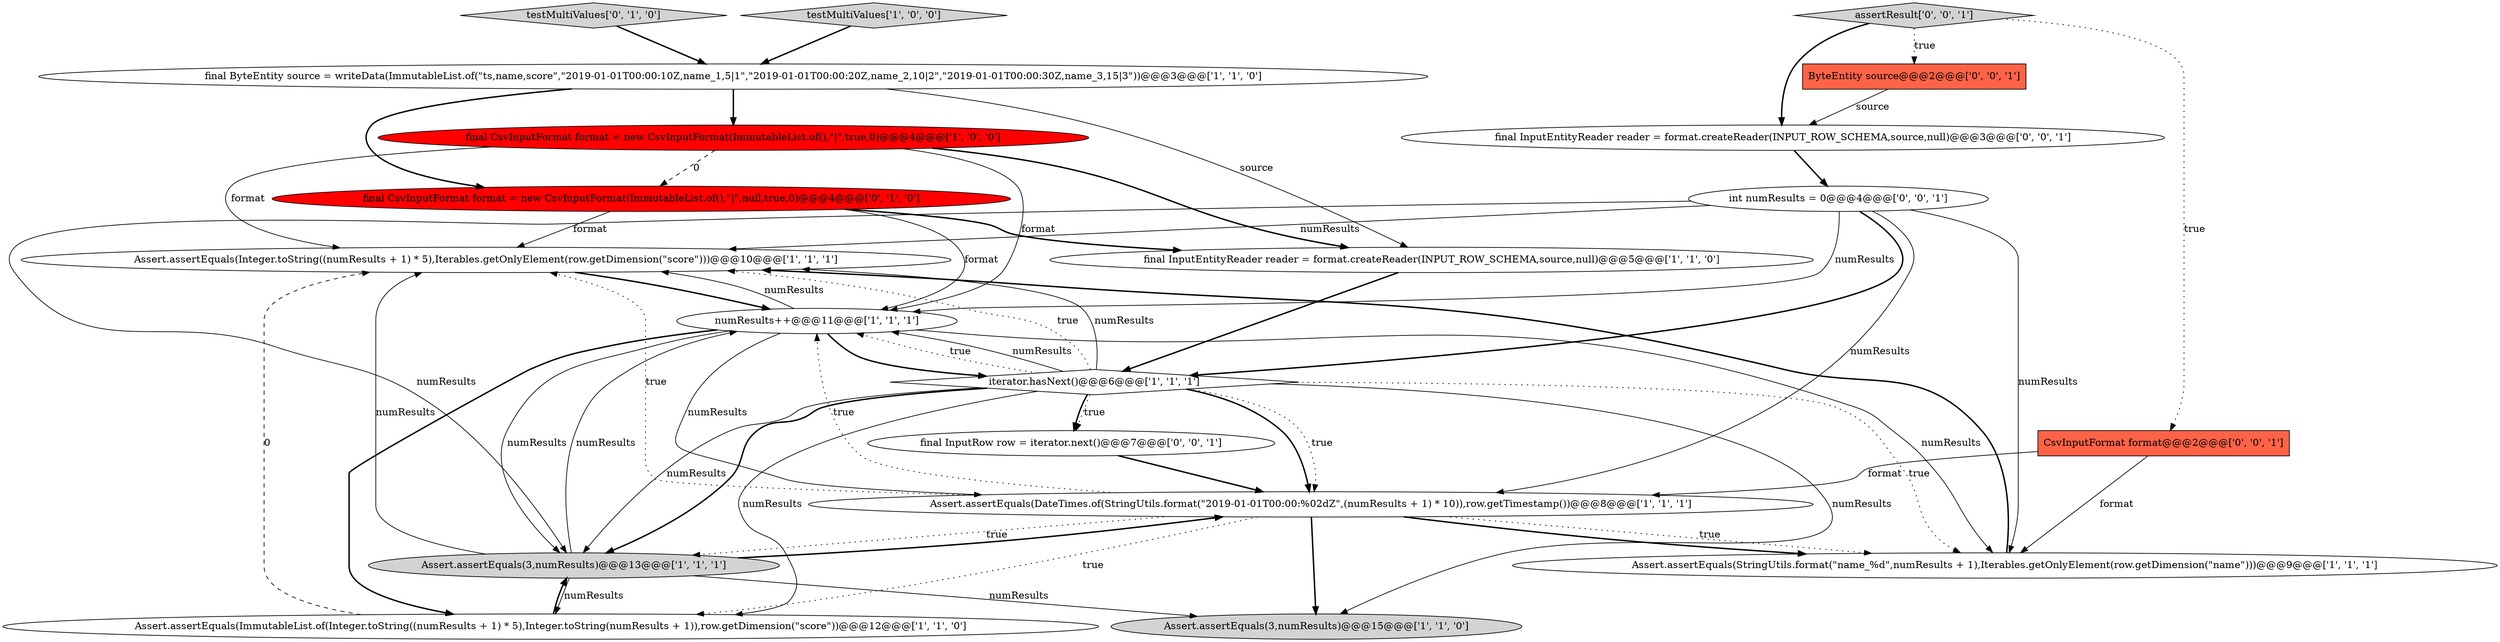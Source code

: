 digraph {
11 [style = filled, label = "Assert.assertEquals(Integer.toString((numResults + 1) * 5),Iterables.getOnlyElement(row.getDimension(\"score\")))@@@10@@@['1', '1', '1']", fillcolor = white, shape = ellipse image = "AAA0AAABBB1BBB"];
15 [style = filled, label = "assertResult['0', '0', '1']", fillcolor = lightgray, shape = diamond image = "AAA0AAABBB3BBB"];
1 [style = filled, label = "testMultiValues['1', '0', '0']", fillcolor = lightgray, shape = diamond image = "AAA0AAABBB1BBB"];
8 [style = filled, label = "final InputEntityReader reader = format.createReader(INPUT_ROW_SCHEMA,source,null)@@@5@@@['1', '1', '0']", fillcolor = white, shape = ellipse image = "AAA0AAABBB1BBB"];
17 [style = filled, label = "ByteEntity source@@@2@@@['0', '0', '1']", fillcolor = tomato, shape = box image = "AAA0AAABBB3BBB"];
19 [style = filled, label = "final InputEntityReader reader = format.createReader(INPUT_ROW_SCHEMA,source,null)@@@3@@@['0', '0', '1']", fillcolor = white, shape = ellipse image = "AAA0AAABBB3BBB"];
13 [style = filled, label = "final CsvInputFormat format = new CsvInputFormat(ImmutableList.of(),\"|\",null,true,0)@@@4@@@['0', '1', '0']", fillcolor = red, shape = ellipse image = "AAA1AAABBB2BBB"];
7 [style = filled, label = "final ByteEntity source = writeData(ImmutableList.of(\"ts,name,score\",\"2019-01-01T00:00:10Z,name_1,5|1\",\"2019-01-01T00:00:20Z,name_2,10|2\",\"2019-01-01T00:00:30Z,name_3,15|3\"))@@@3@@@['1', '1', '0']", fillcolor = white, shape = ellipse image = "AAA0AAABBB1BBB"];
2 [style = filled, label = "numResults++@@@11@@@['1', '1', '1']", fillcolor = white, shape = ellipse image = "AAA0AAABBB1BBB"];
3 [style = filled, label = "Assert.assertEquals(ImmutableList.of(Integer.toString((numResults + 1) * 5),Integer.toString(numResults + 1)),row.getDimension(\"score\"))@@@12@@@['1', '1', '0']", fillcolor = white, shape = ellipse image = "AAA0AAABBB1BBB"];
6 [style = filled, label = "Assert.assertEquals(3,numResults)@@@15@@@['1', '1', '0']", fillcolor = lightgray, shape = ellipse image = "AAA0AAABBB1BBB"];
18 [style = filled, label = "CsvInputFormat format@@@2@@@['0', '0', '1']", fillcolor = tomato, shape = box image = "AAA0AAABBB3BBB"];
0 [style = filled, label = "final CsvInputFormat format = new CsvInputFormat(ImmutableList.of(),\"|\",true,0)@@@4@@@['1', '0', '0']", fillcolor = red, shape = ellipse image = "AAA1AAABBB1BBB"];
5 [style = filled, label = "Assert.assertEquals(3,numResults)@@@13@@@['1', '1', '1']", fillcolor = lightgray, shape = ellipse image = "AAA0AAABBB1BBB"];
14 [style = filled, label = "int numResults = 0@@@4@@@['0', '0', '1']", fillcolor = white, shape = ellipse image = "AAA0AAABBB3BBB"];
9 [style = filled, label = "iterator.hasNext()@@@6@@@['1', '1', '1']", fillcolor = white, shape = diamond image = "AAA0AAABBB1BBB"];
16 [style = filled, label = "final InputRow row = iterator.next()@@@7@@@['0', '0', '1']", fillcolor = white, shape = ellipse image = "AAA0AAABBB3BBB"];
10 [style = filled, label = "Assert.assertEquals(StringUtils.format(\"name_%d\",numResults + 1),Iterables.getOnlyElement(row.getDimension(\"name\")))@@@9@@@['1', '1', '1']", fillcolor = white, shape = ellipse image = "AAA0AAABBB1BBB"];
4 [style = filled, label = "Assert.assertEquals(DateTimes.of(StringUtils.format(\"2019-01-01T00:00:%02dZ\",(numResults + 1) * 10)),row.getTimestamp())@@@8@@@['1', '1', '1']", fillcolor = white, shape = ellipse image = "AAA0AAABBB1BBB"];
12 [style = filled, label = "testMultiValues['0', '1', '0']", fillcolor = lightgray, shape = diamond image = "AAA0AAABBB2BBB"];
7->13 [style = bold, label=""];
4->10 [style = bold, label=""];
5->2 [style = solid, label="numResults"];
2->11 [style = solid, label="numResults"];
4->5 [style = dotted, label="true"];
2->4 [style = solid, label="numResults"];
2->5 [style = solid, label="numResults"];
4->6 [style = bold, label=""];
4->10 [style = dotted, label="true"];
13->2 [style = solid, label="format"];
9->4 [style = bold, label=""];
2->3 [style = bold, label=""];
9->11 [style = dotted, label="true"];
15->18 [style = dotted, label="true"];
14->5 [style = solid, label="numResults"];
4->11 [style = dotted, label="true"];
5->11 [style = solid, label="numResults"];
7->0 [style = bold, label=""];
2->10 [style = solid, label="numResults"];
2->9 [style = bold, label=""];
0->2 [style = solid, label="format"];
15->19 [style = bold, label=""];
14->4 [style = solid, label="numResults"];
1->7 [style = bold, label=""];
14->11 [style = solid, label="numResults"];
12->7 [style = bold, label=""];
9->16 [style = bold, label=""];
11->2 [style = bold, label=""];
14->2 [style = solid, label="numResults"];
9->11 [style = solid, label="numResults"];
13->11 [style = solid, label="format"];
15->17 [style = dotted, label="true"];
9->6 [style = solid, label="numResults"];
14->10 [style = solid, label="numResults"];
3->5 [style = bold, label=""];
7->8 [style = solid, label="source"];
4->3 [style = dotted, label="true"];
19->14 [style = bold, label=""];
17->19 [style = solid, label="source"];
9->5 [style = solid, label="numResults"];
5->6 [style = solid, label="numResults"];
9->2 [style = dotted, label="true"];
5->4 [style = bold, label=""];
0->13 [style = dashed, label="0"];
0->8 [style = bold, label=""];
8->9 [style = bold, label=""];
9->3 [style = solid, label="numResults"];
9->5 [style = bold, label=""];
9->4 [style = dotted, label="true"];
18->10 [style = solid, label="format"];
14->9 [style = bold, label=""];
9->16 [style = dotted, label="true"];
13->8 [style = bold, label=""];
16->4 [style = bold, label=""];
5->3 [style = solid, label="numResults"];
9->10 [style = dotted, label="true"];
0->11 [style = solid, label="format"];
9->2 [style = solid, label="numResults"];
4->2 [style = dotted, label="true"];
3->11 [style = dashed, label="0"];
10->11 [style = bold, label=""];
18->4 [style = solid, label="format"];
}
